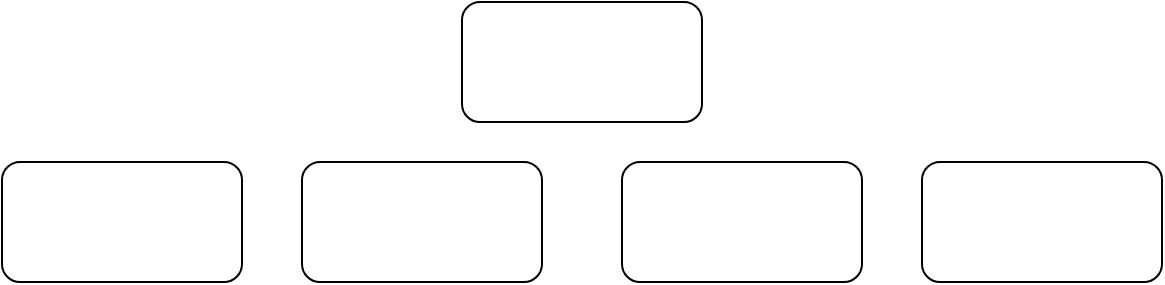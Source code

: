 <mxfile version="17.5.0" type="github">
  <diagram id="cnTASg5wnEuu9MNxB0QG" name="Page-1">
    <mxGraphModel dx="868" dy="452" grid="1" gridSize="10" guides="1" tooltips="1" connect="1" arrows="1" fold="1" page="1" pageScale="1" pageWidth="827" pageHeight="1169" math="0" shadow="0">
      <root>
        <mxCell id="0" />
        <mxCell id="1" parent="0" />
        <mxCell id="seOCv-qq2Y0o12w2nJNq-1" value="" style="rounded=1;whiteSpace=wrap;html=1;" parent="1" vertex="1">
          <mxGeometry x="340" y="10" width="120" height="60" as="geometry" />
        </mxCell>
        <mxCell id="LTCx7hNPBLf14qu5c2Gg-1" value="" style="rounded=1;whiteSpace=wrap;html=1;" vertex="1" parent="1">
          <mxGeometry x="110" y="90" width="120" height="60" as="geometry" />
        </mxCell>
        <mxCell id="LTCx7hNPBLf14qu5c2Gg-2" value="" style="rounded=1;whiteSpace=wrap;html=1;" vertex="1" parent="1">
          <mxGeometry x="260" y="90" width="120" height="60" as="geometry" />
        </mxCell>
        <mxCell id="LTCx7hNPBLf14qu5c2Gg-3" value="" style="rounded=1;whiteSpace=wrap;html=1;" vertex="1" parent="1">
          <mxGeometry x="420" y="90" width="120" height="60" as="geometry" />
        </mxCell>
        <mxCell id="LTCx7hNPBLf14qu5c2Gg-4" value="" style="rounded=1;whiteSpace=wrap;html=1;" vertex="1" parent="1">
          <mxGeometry x="570" y="90" width="120" height="60" as="geometry" />
        </mxCell>
      </root>
    </mxGraphModel>
  </diagram>
</mxfile>
